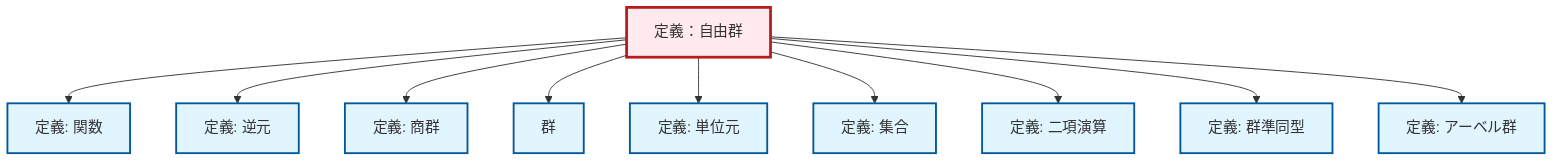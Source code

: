 graph TD
    classDef definition fill:#e1f5fe,stroke:#01579b,stroke-width:2px
    classDef theorem fill:#f3e5f5,stroke:#4a148c,stroke-width:2px
    classDef axiom fill:#fff3e0,stroke:#e65100,stroke-width:2px
    classDef example fill:#e8f5e9,stroke:#1b5e20,stroke-width:2px
    classDef current fill:#ffebee,stroke:#b71c1c,stroke-width:3px
    def-inverse-element["定義: 逆元"]:::definition
    def-set["定義: 集合"]:::definition
    def-quotient-group["定義: 商群"]:::definition
    def-binary-operation["定義: 二項演算"]:::definition
    def-function["定義: 関数"]:::definition
    def-homomorphism["定義: 群準同型"]:::definition
    def-free-group["定義：自由群"]:::definition
    def-group["群"]:::definition
    def-identity-element["定義: 単位元"]:::definition
    def-abelian-group["定義: アーベル群"]:::definition
    def-free-group --> def-function
    def-free-group --> def-inverse-element
    def-free-group --> def-quotient-group
    def-free-group --> def-group
    def-free-group --> def-identity-element
    def-free-group --> def-set
    def-free-group --> def-binary-operation
    def-free-group --> def-homomorphism
    def-free-group --> def-abelian-group
    class def-free-group current